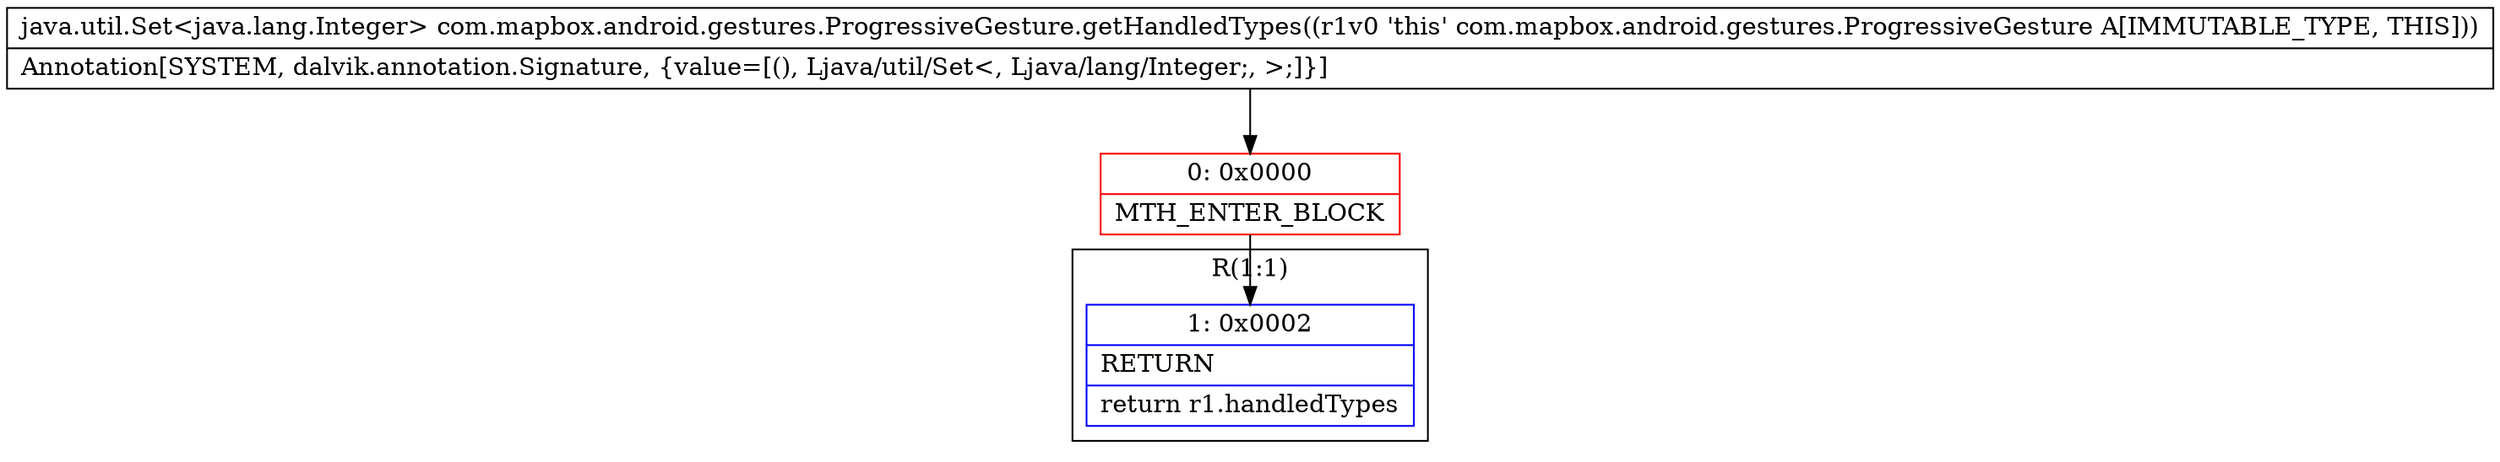 digraph "CFG forcom.mapbox.android.gestures.ProgressiveGesture.getHandledTypes()Ljava\/util\/Set;" {
subgraph cluster_Region_2000105143 {
label = "R(1:1)";
node [shape=record,color=blue];
Node_1 [shape=record,label="{1\:\ 0x0002|RETURN\l|return r1.handledTypes\l}"];
}
Node_0 [shape=record,color=red,label="{0\:\ 0x0000|MTH_ENTER_BLOCK\l}"];
MethodNode[shape=record,label="{java.util.Set\<java.lang.Integer\> com.mapbox.android.gestures.ProgressiveGesture.getHandledTypes((r1v0 'this' com.mapbox.android.gestures.ProgressiveGesture A[IMMUTABLE_TYPE, THIS]))  | Annotation[SYSTEM, dalvik.annotation.Signature, \{value=[(), Ljava\/util\/Set\<, Ljava\/lang\/Integer;, \>;]\}]\l}"];
MethodNode -> Node_0;
Node_0 -> Node_1;
}


